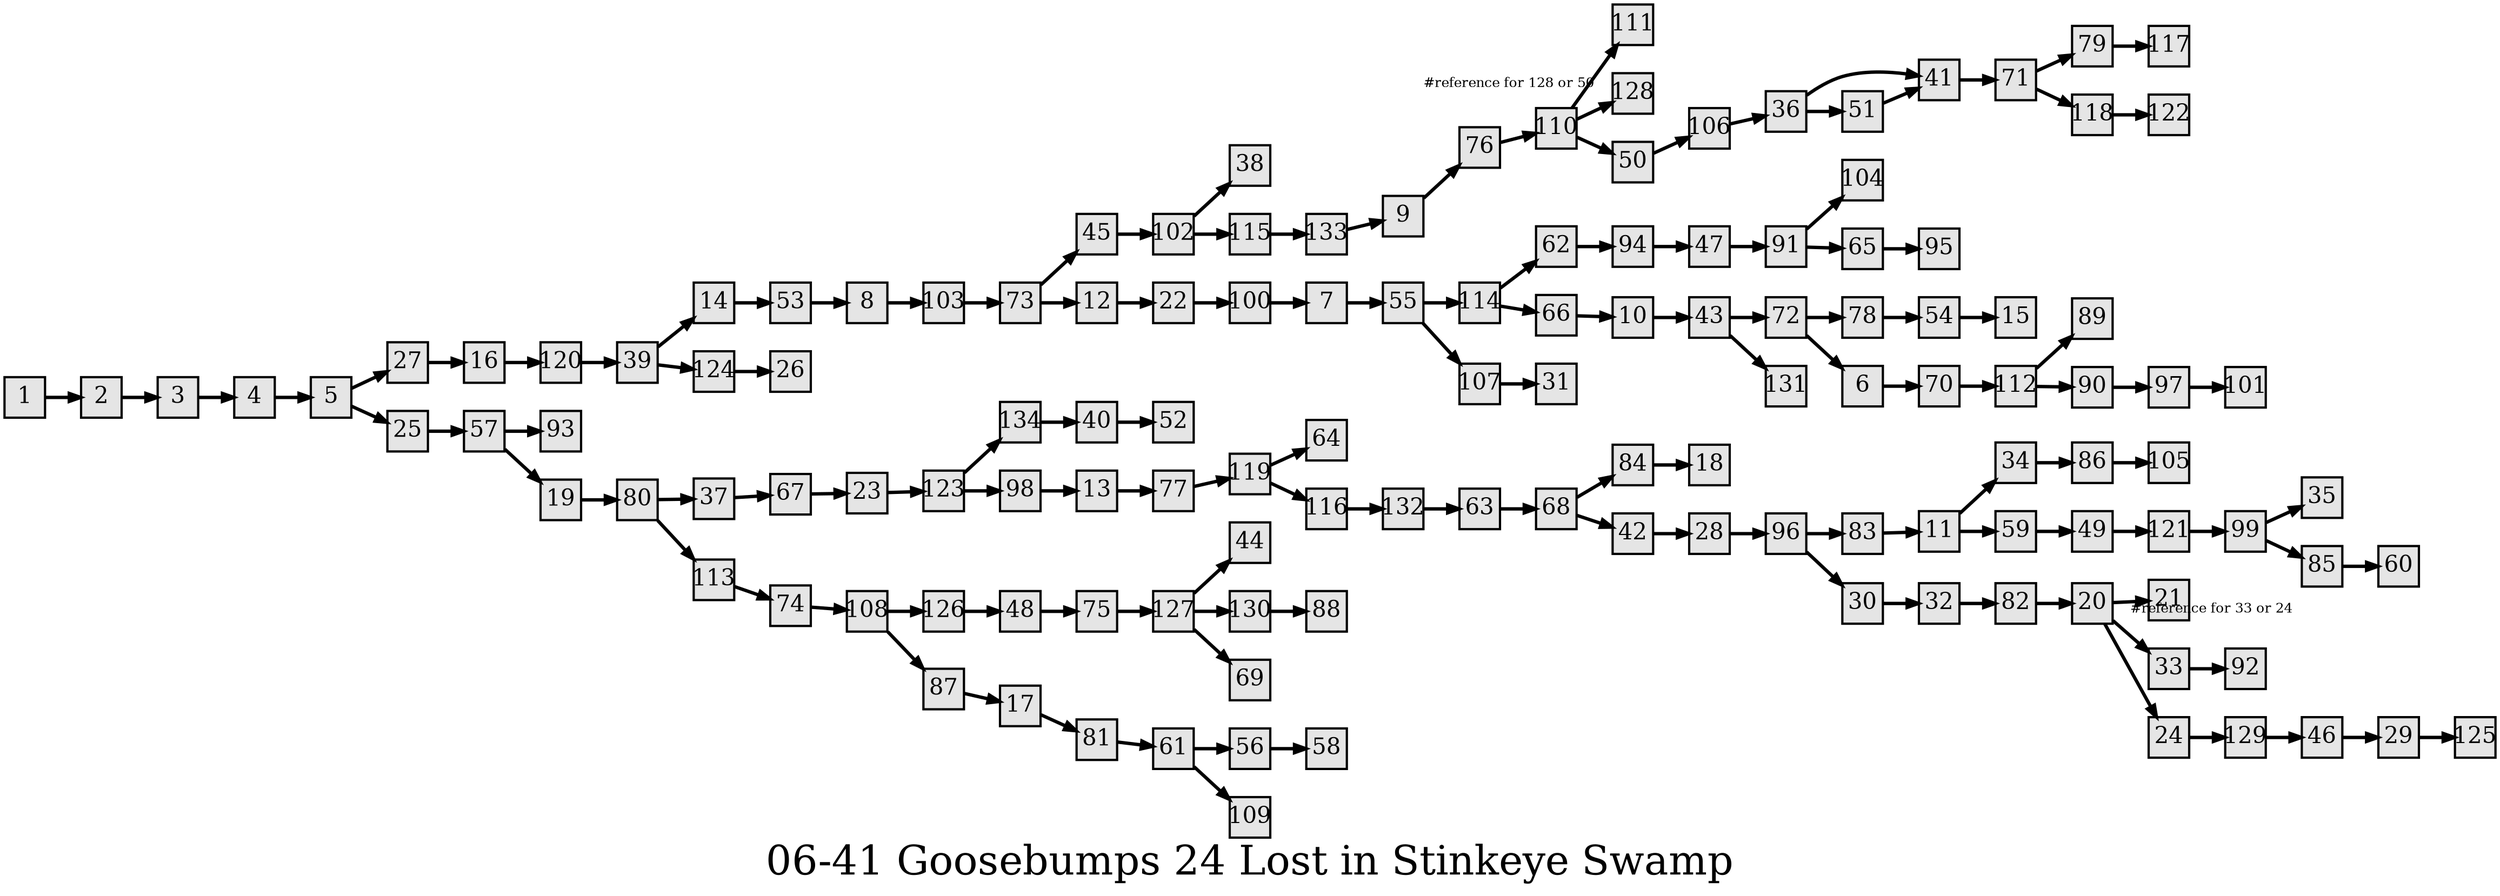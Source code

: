 digraph g{
  graph [ label="06-41 Goosebumps 24 Lost in Stinkeye Swamp" rankdir=LR, ordering=out, fontsize=36, nodesep="0.35", ranksep="0.45"];
  node  [shape=rect, penwidth=2, fontsize=20, style=filled, fillcolor=grey90, margin="0,0", labelfloat=true, regular=true, fixedsize=true];
  edge  [labelfloat=true, penwidth=3, fontsize=12];
  // ---;
  // group  : Katz;
  // id     : 06-41;
  // gbid   : 1222;
  // series : Give Yourself Goosebumps;
  // title  : Lost in the Stinkeye Swamp;
  // author : R.L. Stine;
  // credit:;
  // - name : Yee-Ann Wong;
  // role : encoder;
  // date : 2017-08-31;
  // - name : Jeremy Douglass;
  // role : editor;
  // date : 2017-10-19;
  // render:;
  // - name   : small;
  // styles : gvStyles-small.txt;
  // engine : dot;
  // comment: >;
  
  // ---;
  
  // From | To | Label;
  
  1 -> 2;
  2 -> 3;
  3 -> 4;
  4 -> 5;
  5 -> 27;
  5 -> 25;
  6 -> 70;
  7 -> 55;
  8 -> 103;
  9 -> 76;
  10 -> 43;
  11 -> 34;
  11 -> 59;
  12 -> 22;
  13 -> 77;
  14 -> 53;
  16 -> 120;
  17 -> 81;
  19 -> 80;
  20 -> 21	[ xlabel="#reference for 33 or 24" ];
  20 -> 33;
  20 -> 24;
  22 -> 100;
  23 -> 123;
  24 -> 129;
  25 -> 57;
  27 -> 16;
  28 -> 96;
  29 -> 125;
  30 -> 32;
  32 -> 82;
  33 -> 92;
  34 -> 86;
  36 -> 41;
  36 -> 51;
  37 -> 67;
  39 -> 14;
  39 -> 124;
  40 -> 52;
  41 -> 71;
  42 -> 28;
  43 -> 72;
  43 -> 131;
  45 -> 102;
  46 -> 29;
  47 -> 91;
  48 -> 75;
  49 -> 121;
  50 -> 106;
  51 -> 41;
  53 -> 8;
  54 -> 15;
  55 -> 114;
  55 -> 107;
  56 -> 58;
  57 -> 93;
  57 -> 19;
  59 -> 49;
  61 -> 56;
  61 -> 109;
  62 -> 94;
  63 -> 68;
  65 -> 95;
  66 -> 10;
  67 -> 23;
  68 -> 84;
  68 -> 42;
  70 -> 112;
  71 -> 79;
  71 -> 118;
  72 -> 78;
  72 -> 6;
  73 -> 45;
  73 -> 12;
  74 -> 108;
  75 -> 127;
  76 -> 110;
  77 -> 119;
  78 -> 54;
  79 -> 117;
  80 -> 37;
  80 -> 113;
  81 -> 61;
  82 -> 20;
  83 -> 11;
  84 -> 18;
  85 -> 60;
  86 -> 105;
  87 -> 17;
  90 -> 97;
  91 -> 104;
  91 -> 65;
  94 -> 47;
  96 -> 83;
  96 -> 30;
  97 -> 101;
  98 -> 13;
  99 -> 35;
  99 -> 85;
  100 -> 7;
  102 -> 38;
  102 -> 115;
  103 -> 73;
  106 -> 36;
  107 -> 31;
  108 -> 126;
  108 -> 87;
  110 -> 111	[ xlabel="#reference for 128 or 50" ];
  110 -> 128;
  110 -> 50;
  112 -> 89;
  112 -> 90;
  113 -> 74;
  114 -> 62;
  114 -> 66;
  115 -> 133;
  116 -> 132;
  118 -> 122;
  119 -> 64;
  119 -> 116;
  120 -> 39;
  121 -> 99;
  123 -> 134;
  123 -> 98;
  124 -> 26;
  126 -> 48;
  127 -> 44;
  127 -> 130;
  127 -> 69;
  129 -> 46;
  130 -> 88;
  132 -> 63;
  133 -> 9;
  134 -> 40;
}

